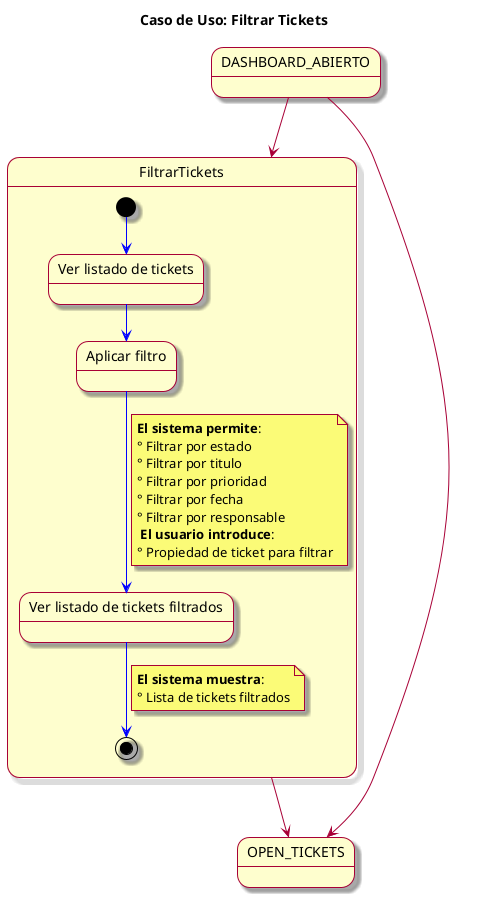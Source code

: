  @startuml
skin rose
title Caso de Uso: Filtrar Tickets

state DASHBOARD_ABIERTO
DASHBOARD_ABIERTO --> FiltrarTickets
state OPEN_TICKETS
DASHBOARD_ABIERTO--> OPEN_TICKETS
FiltrarTickets --> OPEN_TICKETS
state FiltrarTickets {


  [*] -[#blue]-> verlistadoTickets
  state "Ver listado de tickets" as verlistadoTickets
  verlistadoTickets -[#blue]-> confirmarFiltrado
  state "Aplicar filtro" as confirmarFiltrado
  confirmarFiltrado -[#blue]-> listadoFiltrado
  note on link 
  **El sistema permite**:
  ° Filtrar por estado
  ° Filtrar por titulo
  ° Filtrar por prioridad
  ° Filtrar por fecha
  ° Filtrar por responsable
   **El usuario introduce**:
  ° Propiedad de ticket para filtrar
end note
  state "Ver listado de tickets filtrados" as listadoFiltrado
  listadoFiltrado -[#blue]-> [*]
 
    
}

note on link 
  **El sistema muestra**: 
  ° Lista de tickets filtrados
end note



@enduml